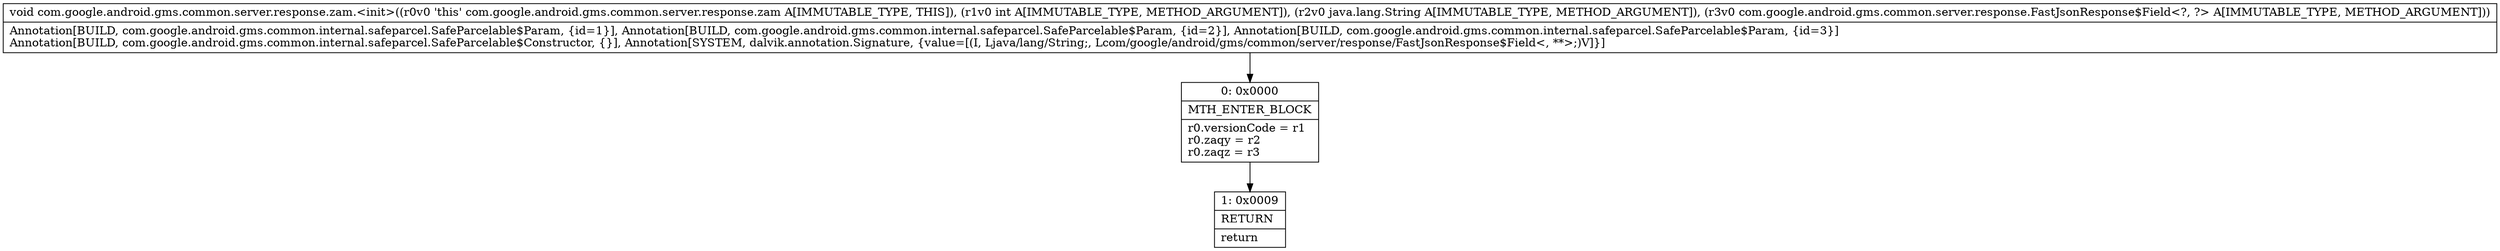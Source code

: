 digraph "CFG forcom.google.android.gms.common.server.response.zam.\<init\>(ILjava\/lang\/String;Lcom\/google\/android\/gms\/common\/server\/response\/FastJsonResponse$Field;)V" {
Node_0 [shape=record,label="{0\:\ 0x0000|MTH_ENTER_BLOCK\l|r0.versionCode = r1\lr0.zaqy = r2\lr0.zaqz = r3\l}"];
Node_1 [shape=record,label="{1\:\ 0x0009|RETURN\l|return\l}"];
MethodNode[shape=record,label="{void com.google.android.gms.common.server.response.zam.\<init\>((r0v0 'this' com.google.android.gms.common.server.response.zam A[IMMUTABLE_TYPE, THIS]), (r1v0 int A[IMMUTABLE_TYPE, METHOD_ARGUMENT]), (r2v0 java.lang.String A[IMMUTABLE_TYPE, METHOD_ARGUMENT]), (r3v0 com.google.android.gms.common.server.response.FastJsonResponse$Field\<?, ?\> A[IMMUTABLE_TYPE, METHOD_ARGUMENT]))  | Annotation[BUILD, com.google.android.gms.common.internal.safeparcel.SafeParcelable$Param, \{id=1\}], Annotation[BUILD, com.google.android.gms.common.internal.safeparcel.SafeParcelable$Param, \{id=2\}], Annotation[BUILD, com.google.android.gms.common.internal.safeparcel.SafeParcelable$Param, \{id=3\}]\lAnnotation[BUILD, com.google.android.gms.common.internal.safeparcel.SafeParcelable$Constructor, \{\}], Annotation[SYSTEM, dalvik.annotation.Signature, \{value=[(I, Ljava\/lang\/String;, Lcom\/google\/android\/gms\/common\/server\/response\/FastJsonResponse$Field\<, **\>;)V]\}]\l}"];
MethodNode -> Node_0;
Node_0 -> Node_1;
}

